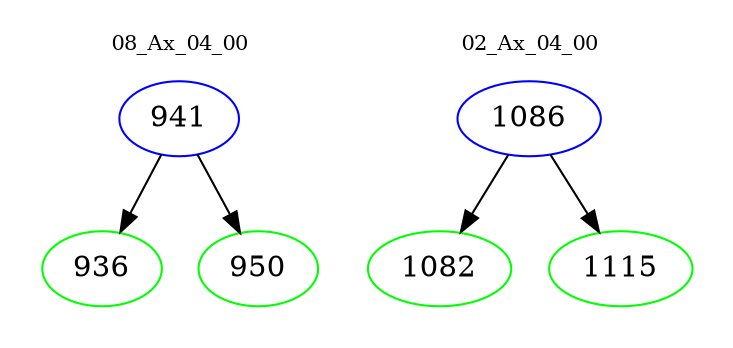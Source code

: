 digraph{
subgraph cluster_0 {
color = white
label = "08_Ax_04_00";
fontsize=10;
T0_941 [label="941", color="blue"]
T0_941 -> T0_936 [color="black"]
T0_936 [label="936", color="green"]
T0_941 -> T0_950 [color="black"]
T0_950 [label="950", color="green"]
}
subgraph cluster_1 {
color = white
label = "02_Ax_04_00";
fontsize=10;
T1_1086 [label="1086", color="blue"]
T1_1086 -> T1_1082 [color="black"]
T1_1082 [label="1082", color="green"]
T1_1086 -> T1_1115 [color="black"]
T1_1115 [label="1115", color="green"]
}
}
